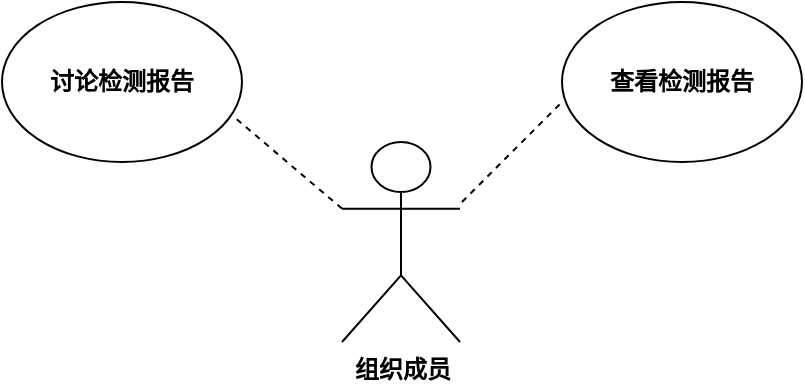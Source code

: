 <mxfile version="26.1.1">
  <diagram name="第 1 页" id="06pfjR5zzgongt-nCz_s">
    <mxGraphModel dx="1050" dy="522" grid="0" gridSize="10" guides="1" tooltips="1" connect="1" arrows="1" fold="1" page="1" pageScale="1" pageWidth="827" pageHeight="1169" math="0" shadow="0">
      <root>
        <mxCell id="0" />
        <mxCell id="1" parent="0" />
        <mxCell id="wbj6PqrVZA_GdIxBjITr-1" value="组织成员" style="shape=umlActor;verticalLabelPosition=bottom;verticalAlign=top;html=1;outlineConnect=0;fontStyle=1" vertex="1" parent="1">
          <mxGeometry x="370" y="160" width="59" height="100" as="geometry" />
        </mxCell>
        <mxCell id="wbj6PqrVZA_GdIxBjITr-2" value="" style="endArrow=none;dashed=1;html=1;rounded=0;fontStyle=1" edge="1" parent="1">
          <mxGeometry width="50" height="50" relative="1" as="geometry">
            <mxPoint x="430" y="190" as="sourcePoint" />
            <mxPoint x="480" y="140" as="targetPoint" />
          </mxGeometry>
        </mxCell>
        <mxCell id="wbj6PqrVZA_GdIxBjITr-3" value="查看检测报告" style="ellipse;whiteSpace=wrap;html=1;fontStyle=1" vertex="1" parent="1">
          <mxGeometry x="480" y="90" width="120" height="80" as="geometry" />
        </mxCell>
        <mxCell id="wbj6PqrVZA_GdIxBjITr-4" value="" style="endArrow=none;dashed=1;html=1;rounded=0;exitX=0;exitY=0.333;exitDx=0;exitDy=0;exitPerimeter=0;entryX=0.96;entryY=0.71;entryDx=0;entryDy=0;entryPerimeter=0;fontStyle=1" edge="1" parent="1" source="wbj6PqrVZA_GdIxBjITr-1" target="wbj6PqrVZA_GdIxBjITr-5">
          <mxGeometry width="50" height="50" relative="1" as="geometry">
            <mxPoint x="290" y="210" as="sourcePoint" />
            <mxPoint x="340" y="160" as="targetPoint" />
          </mxGeometry>
        </mxCell>
        <mxCell id="wbj6PqrVZA_GdIxBjITr-5" value="讨论检测报告" style="ellipse;whiteSpace=wrap;html=1;fontStyle=1" vertex="1" parent="1">
          <mxGeometry x="200" y="90" width="120" height="80" as="geometry" />
        </mxCell>
      </root>
    </mxGraphModel>
  </diagram>
</mxfile>
